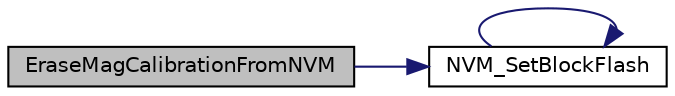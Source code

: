 digraph "EraseMagCalibrationFromNVM"
{
  edge [fontname="Helvetica",fontsize="10",labelfontname="Helvetica",labelfontsize="10"];
  node [fontname="Helvetica",fontsize="10",shape=record];
  rankdir="LR";
  Node16 [label="EraseMagCalibrationFromNVM",height=0.2,width=0.4,color="black", fillcolor="grey75", style="filled", fontcolor="black"];
  Node16 -> Node17 [color="midnightblue",fontsize="10",style="solid",fontname="Helvetica"];
  Node17 [label="NVM_SetBlockFlash",height=0.2,width=0.4,color="black", fillcolor="white", style="filled",URL="$driver___k_s_d_k___n_v_m_8c.html#ac226b4393abef43297aa13addf70f2f1"];
  Node17 -> Node17 [color="midnightblue",fontsize="10",style="solid",fontname="Helvetica"];
}
